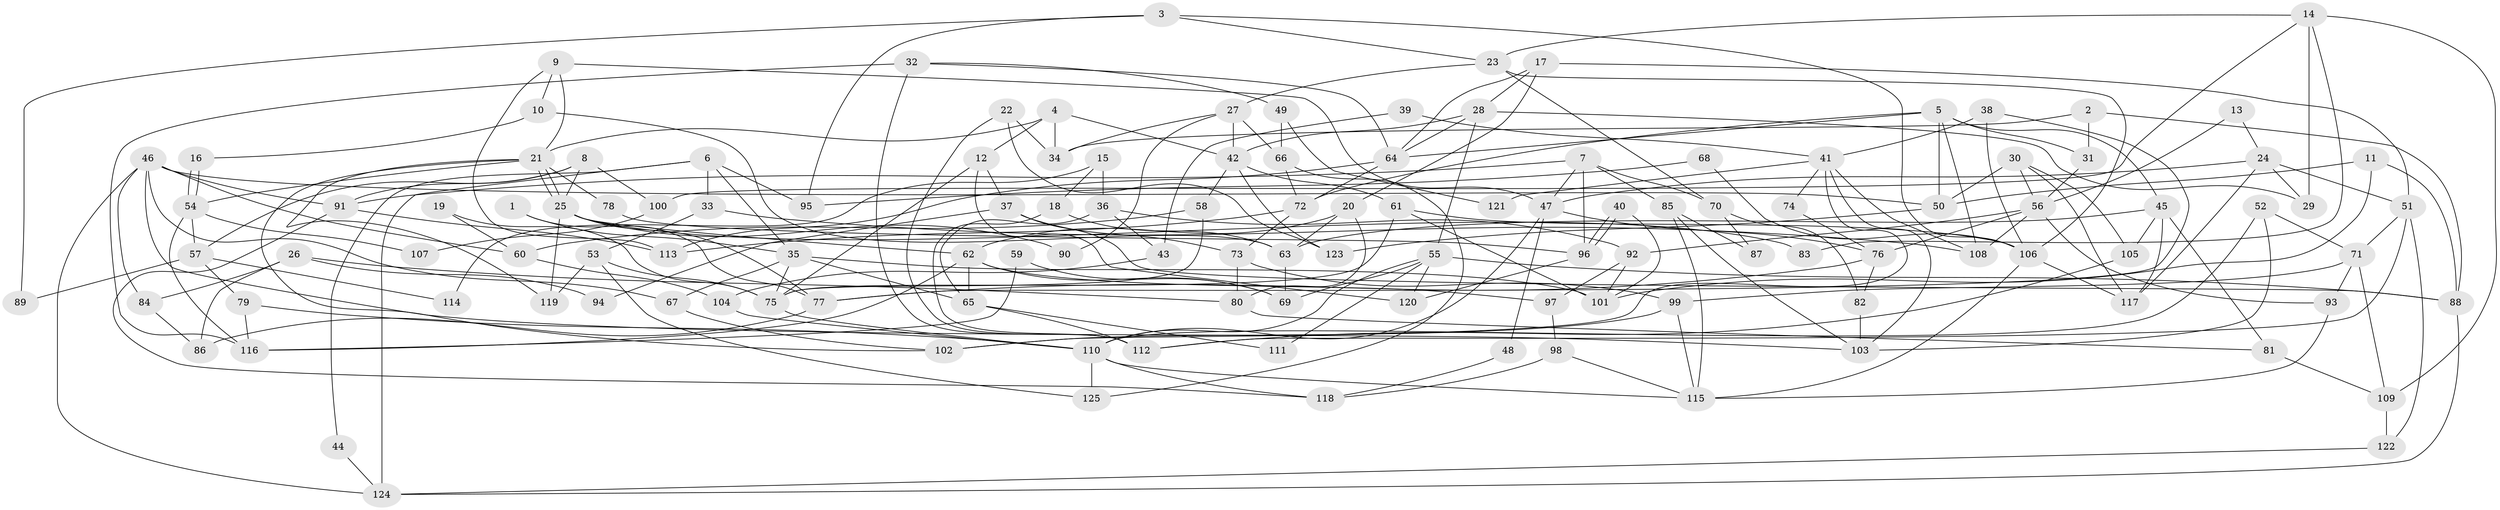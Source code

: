 // Generated by graph-tools (version 1.1) at 2025/49/03/09/25 04:49:05]
// undirected, 125 vertices, 250 edges
graph export_dot {
graph [start="1"]
  node [color=gray90,style=filled];
  1;
  2;
  3;
  4;
  5;
  6;
  7;
  8;
  9;
  10;
  11;
  12;
  13;
  14;
  15;
  16;
  17;
  18;
  19;
  20;
  21;
  22;
  23;
  24;
  25;
  26;
  27;
  28;
  29;
  30;
  31;
  32;
  33;
  34;
  35;
  36;
  37;
  38;
  39;
  40;
  41;
  42;
  43;
  44;
  45;
  46;
  47;
  48;
  49;
  50;
  51;
  52;
  53;
  54;
  55;
  56;
  57;
  58;
  59;
  60;
  61;
  62;
  63;
  64;
  65;
  66;
  67;
  68;
  69;
  70;
  71;
  72;
  73;
  74;
  75;
  76;
  77;
  78;
  79;
  80;
  81;
  82;
  83;
  84;
  85;
  86;
  87;
  88;
  89;
  90;
  91;
  92;
  93;
  94;
  95;
  96;
  97;
  98;
  99;
  100;
  101;
  102;
  103;
  104;
  105;
  106;
  107;
  108;
  109;
  110;
  111;
  112;
  113;
  114;
  115;
  116;
  117;
  118;
  119;
  120;
  121;
  122;
  123;
  124;
  125;
  1 -- 77;
  1 -- 35;
  2 -- 34;
  2 -- 88;
  2 -- 31;
  3 -- 106;
  3 -- 23;
  3 -- 89;
  3 -- 95;
  4 -- 21;
  4 -- 12;
  4 -- 34;
  4 -- 42;
  5 -- 72;
  5 -- 64;
  5 -- 31;
  5 -- 45;
  5 -- 50;
  5 -- 108;
  6 -- 35;
  6 -- 124;
  6 -- 33;
  6 -- 44;
  6 -- 95;
  7 -- 47;
  7 -- 91;
  7 -- 70;
  7 -- 85;
  7 -- 96;
  8 -- 91;
  8 -- 25;
  8 -- 57;
  8 -- 100;
  9 -- 21;
  9 -- 113;
  9 -- 10;
  9 -- 47;
  10 -- 63;
  10 -- 16;
  11 -- 50;
  11 -- 101;
  11 -- 88;
  12 -- 75;
  12 -- 120;
  12 -- 37;
  13 -- 56;
  13 -- 24;
  14 -- 23;
  14 -- 29;
  14 -- 83;
  14 -- 100;
  14 -- 109;
  15 -- 18;
  15 -- 36;
  15 -- 114;
  16 -- 54;
  16 -- 54;
  17 -- 28;
  17 -- 51;
  17 -- 20;
  17 -- 64;
  18 -- 112;
  18 -- 63;
  19 -- 75;
  19 -- 60;
  20 -- 62;
  20 -- 63;
  20 -- 80;
  21 -- 54;
  21 -- 25;
  21 -- 25;
  21 -- 78;
  21 -- 102;
  21 -- 119;
  22 -- 34;
  22 -- 123;
  22 -- 112;
  23 -- 70;
  23 -- 106;
  23 -- 27;
  24 -- 47;
  24 -- 51;
  24 -- 29;
  24 -- 117;
  25 -- 62;
  25 -- 77;
  25 -- 83;
  25 -- 90;
  25 -- 119;
  26 -- 80;
  26 -- 86;
  26 -- 84;
  26 -- 94;
  27 -- 42;
  27 -- 34;
  27 -- 66;
  27 -- 90;
  28 -- 55;
  28 -- 64;
  28 -- 29;
  28 -- 42;
  30 -- 56;
  30 -- 50;
  30 -- 105;
  30 -- 117;
  31 -- 56;
  32 -- 64;
  32 -- 112;
  32 -- 49;
  32 -- 116;
  33 -- 108;
  33 -- 53;
  35 -- 75;
  35 -- 65;
  35 -- 67;
  35 -- 101;
  36 -- 92;
  36 -- 65;
  36 -- 43;
  37 -- 73;
  37 -- 88;
  37 -- 94;
  38 -- 41;
  38 -- 106;
  38 -- 77;
  39 -- 41;
  39 -- 43;
  40 -- 101;
  40 -- 96;
  40 -- 96;
  41 -- 102;
  41 -- 103;
  41 -- 74;
  41 -- 108;
  41 -- 121;
  42 -- 58;
  42 -- 61;
  42 -- 123;
  43 -- 104;
  44 -- 124;
  45 -- 117;
  45 -- 63;
  45 -- 81;
  45 -- 105;
  46 -- 67;
  46 -- 124;
  46 -- 50;
  46 -- 60;
  46 -- 84;
  46 -- 91;
  46 -- 103;
  47 -- 76;
  47 -- 48;
  47 -- 110;
  48 -- 118;
  49 -- 66;
  49 -- 121;
  50 -- 123;
  51 -- 71;
  51 -- 112;
  51 -- 122;
  52 -- 110;
  52 -- 103;
  52 -- 71;
  53 -- 119;
  53 -- 75;
  53 -- 125;
  54 -- 57;
  54 -- 107;
  54 -- 116;
  55 -- 88;
  55 -- 110;
  55 -- 69;
  55 -- 111;
  55 -- 120;
  56 -- 108;
  56 -- 76;
  56 -- 92;
  56 -- 93;
  57 -- 79;
  57 -- 89;
  57 -- 114;
  58 -- 75;
  58 -- 60;
  59 -- 116;
  59 -- 69;
  60 -- 104;
  61 -- 75;
  61 -- 101;
  61 -- 106;
  62 -- 69;
  62 -- 116;
  62 -- 65;
  62 -- 97;
  63 -- 69;
  64 -- 72;
  64 -- 113;
  65 -- 112;
  65 -- 111;
  66 -- 125;
  66 -- 72;
  67 -- 102;
  68 -- 95;
  68 -- 106;
  70 -- 82;
  70 -- 87;
  71 -- 93;
  71 -- 99;
  71 -- 109;
  72 -- 73;
  72 -- 113;
  73 -- 99;
  73 -- 80;
  74 -- 76;
  75 -- 110;
  76 -- 77;
  76 -- 82;
  77 -- 86;
  78 -- 96;
  79 -- 116;
  79 -- 110;
  80 -- 81;
  81 -- 109;
  82 -- 103;
  84 -- 86;
  85 -- 115;
  85 -- 87;
  85 -- 103;
  88 -- 124;
  91 -- 113;
  91 -- 118;
  92 -- 101;
  92 -- 97;
  93 -- 115;
  96 -- 120;
  97 -- 98;
  98 -- 118;
  98 -- 115;
  99 -- 115;
  99 -- 102;
  100 -- 107;
  104 -- 110;
  105 -- 112;
  106 -- 117;
  106 -- 115;
  109 -- 122;
  110 -- 115;
  110 -- 118;
  110 -- 125;
  122 -- 124;
}

